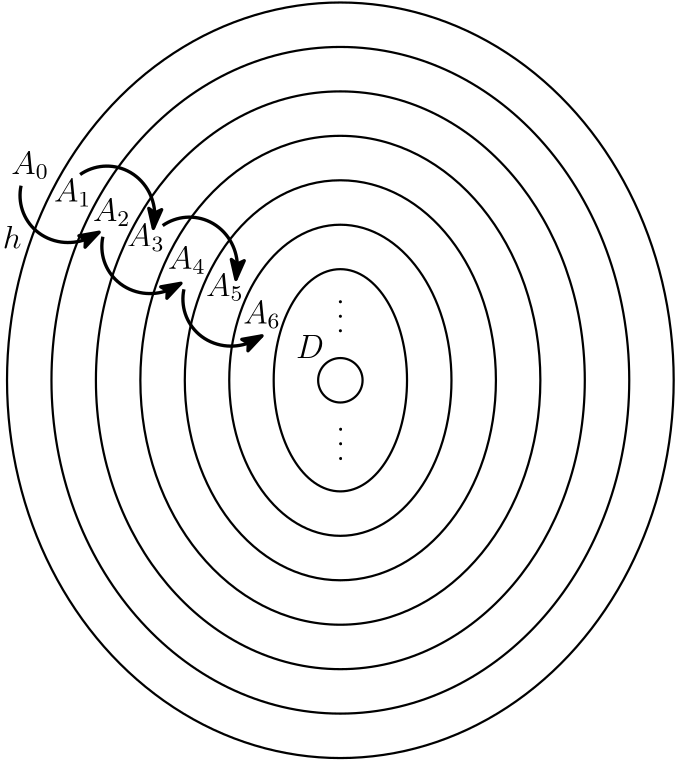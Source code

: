 <?xml version="1.0"?>
<!DOCTYPE ipe SYSTEM "ipe.dtd">
<ipe version="70218" creator="Ipe 7.2.23">
<info created="D:20210224022242" modified="D:20210224095443"/>
<ipestyle name="basic">
<symbol name="arrow/arc(spx)">
<path stroke="sym-stroke" fill="sym-stroke" pen="sym-pen">
0 0 m
-1 0.333 l
-1 -0.333 l
h
</path>
</symbol>
<symbol name="arrow/farc(spx)">
<path stroke="sym-stroke" fill="white" pen="sym-pen">
0 0 m
-1 0.333 l
-1 -0.333 l
h
</path>
</symbol>
<symbol name="arrow/ptarc(spx)">
<path stroke="sym-stroke" fill="sym-stroke" pen="sym-pen">
0 0 m
-1 0.333 l
-0.8 0 l
-1 -0.333 l
h
</path>
</symbol>
<symbol name="arrow/fptarc(spx)">
<path stroke="sym-stroke" fill="white" pen="sym-pen">
0 0 m
-1 0.333 l
-0.8 0 l
-1 -0.333 l
h
</path>
</symbol>
<symbol name="mark/circle(sx)" transformations="translations">
<path fill="sym-stroke">
0.6 0 0 0.6 0 0 e
0.4 0 0 0.4 0 0 e
</path>
</symbol>
<symbol name="mark/disk(sx)" transformations="translations">
<path fill="sym-stroke">
0.6 0 0 0.6 0 0 e
</path>
</symbol>
<symbol name="mark/fdisk(sfx)" transformations="translations">
<group>
<path fill="sym-fill">
0.5 0 0 0.5 0 0 e
</path>
<path fill="sym-stroke" fillrule="eofill">
0.6 0 0 0.6 0 0 e
0.4 0 0 0.4 0 0 e
</path>
</group>
</symbol>
<symbol name="mark/box(sx)" transformations="translations">
<path fill="sym-stroke" fillrule="eofill">
-0.6 -0.6 m
0.6 -0.6 l
0.6 0.6 l
-0.6 0.6 l
h
-0.4 -0.4 m
0.4 -0.4 l
0.4 0.4 l
-0.4 0.4 l
h
</path>
</symbol>
<symbol name="mark/square(sx)" transformations="translations">
<path fill="sym-stroke">
-0.6 -0.6 m
0.6 -0.6 l
0.6 0.6 l
-0.6 0.6 l
h
</path>
</symbol>
<symbol name="mark/fsquare(sfx)" transformations="translations">
<group>
<path fill="sym-fill">
-0.5 -0.5 m
0.5 -0.5 l
0.5 0.5 l
-0.5 0.5 l
h
</path>
<path fill="sym-stroke" fillrule="eofill">
-0.6 -0.6 m
0.6 -0.6 l
0.6 0.6 l
-0.6 0.6 l
h
-0.4 -0.4 m
0.4 -0.4 l
0.4 0.4 l
-0.4 0.4 l
h
</path>
</group>
</symbol>
<symbol name="mark/cross(sx)" transformations="translations">
<group>
<path fill="sym-stroke">
-0.43 -0.57 m
0.57 0.43 l
0.43 0.57 l
-0.57 -0.43 l
h
</path>
<path fill="sym-stroke">
-0.43 0.57 m
0.57 -0.43 l
0.43 -0.57 l
-0.57 0.43 l
h
</path>
</group>
</symbol>
<symbol name="arrow/fnormal(spx)">
<path stroke="sym-stroke" fill="white" pen="sym-pen">
0 0 m
-1 0.333 l
-1 -0.333 l
h
</path>
</symbol>
<symbol name="arrow/pointed(spx)">
<path stroke="sym-stroke" fill="sym-stroke" pen="sym-pen">
0 0 m
-1 0.333 l
-0.8 0 l
-1 -0.333 l
h
</path>
</symbol>
<symbol name="arrow/fpointed(spx)">
<path stroke="sym-stroke" fill="white" pen="sym-pen">
0 0 m
-1 0.333 l
-0.8 0 l
-1 -0.333 l
h
</path>
</symbol>
<symbol name="arrow/linear(spx)">
<path stroke="sym-stroke" pen="sym-pen">
-1 0.333 m
0 0 l
-1 -0.333 l
</path>
</symbol>
<symbol name="arrow/fdouble(spx)">
<path stroke="sym-stroke" fill="white" pen="sym-pen">
0 0 m
-1 0.333 l
-1 -0.333 l
h
-1 0 m
-2 0.333 l
-2 -0.333 l
h
</path>
</symbol>
<symbol name="arrow/double(spx)">
<path stroke="sym-stroke" fill="sym-stroke" pen="sym-pen">
0 0 m
-1 0.333 l
-1 -0.333 l
h
-1 0 m
-2 0.333 l
-2 -0.333 l
h
</path>
</symbol>
<symbol name="arrow/mid-normal(spx)">
<path stroke="sym-stroke" fill="sym-stroke" pen="sym-pen">
0.5 0 m
-0.5 0.333 l
-0.5 -0.333 l
h
</path>
</symbol>
<symbol name="arrow/mid-fnormal(spx)">
<path stroke="sym-stroke" fill="white" pen="sym-pen">
0.5 0 m
-0.5 0.333 l
-0.5 -0.333 l
h
</path>
</symbol>
<symbol name="arrow/mid-pointed(spx)">
<path stroke="sym-stroke" fill="sym-stroke" pen="sym-pen">
0.5 0 m
-0.5 0.333 l
-0.3 0 l
-0.5 -0.333 l
h
</path>
</symbol>
<symbol name="arrow/mid-fpointed(spx)">
<path stroke="sym-stroke" fill="white" pen="sym-pen">
0.5 0 m
-0.5 0.333 l
-0.3 0 l
-0.5 -0.333 l
h
</path>
</symbol>
<symbol name="arrow/mid-double(spx)">
<path stroke="sym-stroke" fill="sym-stroke" pen="sym-pen">
1 0 m
0 0.333 l
0 -0.333 l
h
0 0 m
-1 0.333 l
-1 -0.333 l
h
</path>
</symbol>
<symbol name="arrow/mid-fdouble(spx)">
<path stroke="sym-stroke" fill="white" pen="sym-pen">
1 0 m
0 0.333 l
0 -0.333 l
h
0 0 m
-1 0.333 l
-1 -0.333 l
h
</path>
</symbol>
<anglesize name="22.5 deg" value="22.5"/>
<anglesize name="30 deg" value="30"/>
<anglesize name="45 deg" value="45"/>
<anglesize name="60 deg" value="60"/>
<anglesize name="90 deg" value="90"/>
<arrowsize name="large" value="10"/>
<arrowsize name="small" value="5"/>
<arrowsize name="tiny" value="3"/>
<color name="blue" value="0 0 1"/>
<color name="brown" value="0.647 0.165 0.165"/>
<color name="darkblue" value="0 0 0.545"/>
<color name="darkcyan" value="0 0.545 0.545"/>
<color name="darkgray" value="0.663"/>
<color name="darkgreen" value="0 0.392 0"/>
<color name="darkmagenta" value="0.545 0 0.545"/>
<color name="darkorange" value="1 0.549 0"/>
<color name="darkred" value="0.545 0 0"/>
<color name="gold" value="1 0.843 0"/>
<color name="gray" value="0.745"/>
<color name="green" value="0 1 0"/>
<color name="lightblue" value="0.678 0.847 0.902"/>
<color name="lightcyan" value="0.878 1 1"/>
<color name="lightgray" value="0.827"/>
<color name="lightgreen" value="0.565 0.933 0.565"/>
<color name="lightyellow" value="1 1 0.878"/>
<color name="navy" value="0 0 0.502"/>
<color name="orange" value="1 0.647 0"/>
<color name="pink" value="1 0.753 0.796"/>
<color name="purple" value="0.627 0.125 0.941"/>
<color name="red" value="1 0 0"/>
<color name="seagreen" value="0.18 0.545 0.341"/>
<color name="turquoise" value="0.251 0.878 0.816"/>
<color name="violet" value="0.933 0.51 0.933"/>
<color name="yellow" value="1 1 0"/>
<dashstyle name="dash dot dotted" value="[4 2 1 2 1 2] 0"/>
<dashstyle name="dash dotted" value="[4 2 1 2] 0"/>
<dashstyle name="dashed" value="[4] 0"/>
<dashstyle name="dotted" value="[1 3] 0"/>
<gridsize name="10 pts (~3.5 mm)" value="10"/>
<gridsize name="14 pts (~5 mm)" value="14"/>
<gridsize name="16 pts (~6 mm)" value="16"/>
<gridsize name="20 pts (~7 mm)" value="20"/>
<gridsize name="28 pts (~10 mm)" value="28"/>
<gridsize name="32 pts (~12 mm)" value="32"/>
<gridsize name="4 pts" value="4"/>
<gridsize name="56 pts (~20 mm)" value="56"/>
<gridsize name="8 pts (~3 mm)" value="8"/>
<opacity name="10%" value="0.1"/>
<opacity name="30%" value="0.3"/>
<opacity name="50%" value="0.5"/>
<opacity name="75%" value="0.75"/>
<pen name="fat" value="1.2"/>
<pen name="heavier" value="0.8"/>
<pen name="ultrafat" value="2"/>
<symbolsize name="large" value="5"/>
<symbolsize name="small" value="2"/>
<symbolsize name="tiny" value="1.1"/>
<textsize name="Huge" value="\Huge"/>
<textsize name="LARGE" value="\LARGE"/>
<textsize name="Large" value="\Large"/>
<textsize name="footnote" value="\footnotesize"/>
<textsize name="huge" value="\huge"/>
<textsize name="large" value="\large"/>
<textsize name="small" value="\small"/>
<textsize name="tiny" value="\tiny"/>
<textstyle name="center" begin="\begin{center}" end="\end{center}"/>
<textstyle name="item" begin="\begin{itemize}\item{}" end="\end{itemize}"/>
<textstyle name="itemize" begin="\begin{itemize}" end="\end{itemize}"/>
<preamble>
\usepackage{amsfonts, amsmath, amsthm, amssymb, mathtools}
</preamble>
<tiling name="falling" angle="-60" step="4" width="1"/>
<tiling name="rising" angle="30" step="4" width="1"/>
</ipestyle>
<page>
<layer name="alpha"/>
<view layers="alpha" active="alpha"/>
<path layer="alpha" stroke="black" pen="heavier">
120 0 0 136 256 448 e
</path>
<path stroke="black" pen="heavier">
88 0 0 104 256 448 e
</path>
<path stroke="black" pen="heavier">
104 0 0 120 256 448 e
</path>
<path stroke="black" pen="heavier">
72 0 0 88 256 448 e
</path>
<path stroke="black" pen="heavier">
56 0 0 72 256 448 e
</path>
<path stroke="black" pen="heavier">
40 0 0 56 256 448 e
</path>
<path stroke="black" pen="heavier">
24 0 0 40 256 448 e
</path>
<text matrix="1 0 0 1 -22.4675 -21.7654" pos="160 544" stroke="black" type="label" width="13.508" height="8.173" depth="1.79" valign="baseline" size="large" style="math">A_0</text>
<text matrix="1 0 0 1 -18.2548 -19.659" pos="171.15 532.001" stroke="black" type="label" width="13.508" height="8.173" depth="1.79" valign="baseline" size="large" style="math">A_1</text>
<text matrix="1 0 0 1 -17.5527 -20.7122" pos="184.491 526.034" stroke="black" type="label" width="13.508" height="8.173" depth="1.79" valign="baseline" size="large" style="math">A_2</text>
<text matrix="1 0 0 1 -22.1164 -22.4675" pos="201.341 518.661" stroke="black" type="label" width="13.508" height="8.173" depth="1.79" valign="baseline" size="large" style="math">A_3</text>
<text matrix="1 0 0 1 -17.9038 -18.6059" pos="211.873 506.726" stroke="black" type="label" width="13.508" height="8.173" depth="1.79" valign="baseline" size="large" style="math">A_4</text>
<text matrix="1 0 0 1 -14.7443 -19.659" pos="222.404 497.949" stroke="black" type="label" width="13.508" height="8.173" depth="1.79" valign="baseline" size="large" style="math">A_5</text>
<text matrix="1 0 0 1 -17.8847 -19.3388" pos="238.904 487.769" stroke="black" type="label" width="13.508" height="8.173" depth="1.79" valign="baseline" size="large" style="math">A_6</text>
<text matrix="0 1 -1 0 727.156 211.451" pos="252.719 470.571" stroke="black" type="label" width="15.732" height="1.162" depth="0" valign="baseline" size="large" style="math">\dotsc</text>
<path stroke="black" pen="heavier">
8 0 0 8 256 448 e
</path>
<text matrix="1 0 0 1 -8 32" pos="248 424" stroke="black" type="label" width="10.044" height="8.169" depth="0" valign="baseline" size="large" style="math">D</text>
<text matrix="0 1 -1 0 727.279 165.546" pos="252.719 470.571" stroke="black" type="label" width="15.732" height="1.162" depth="0" valign="baseline" size="large" style="math">\dotsc</text>
<path stroke="black" pen="fat" arrow="pointed/normal">
141.053 518.052 m
140.426 515.131
140.597 512.042
141.542 509.207
142.487 506.373
144.203 503.8
146.458 501.839
148.982 499.643
152.165 498.23
155.477 497.764
158.478 497.343
161.58 497.691
164.423 498.738
166.112 499.36
167.711 500.225 *
146.458 501.839
155.477 497.764
164.423 498.738
169.156 501.298 L
</path>
<text matrix="1 0 0 1 -3.8616 -7.02108" pos="138.333 502.441" stroke="black" type="label" width="6.739" height="8.302" depth="0" valign="baseline" size="large" style="math">h</text>
<path matrix="1 0 0 1 29.4538 -18.3746" stroke="black" pen="fat" arrow="pointed/normal">
141.053 518.052 m
140.426 515.131
140.597 512.042
141.542 509.207
142.487 506.373
144.203 503.8
146.458 501.839
148.982 499.643
152.165 498.23
155.477 497.764
158.478 497.343
161.58 497.691
164.423 498.738
166.112 499.36
167.711 500.225 *
146.458 501.839
155.477 497.764
164.423 498.738
169.156 501.298 L
</path>
<path matrix="1 0 0 1 58.6376 -37.29" stroke="black" pen="fat" arrow="pointed/normal">
141.053 518.052 m
140.426 515.131
140.597 512.042
141.542 509.207
142.487 506.373
144.203 503.8
146.458 501.839
148.982 499.643
152.165 498.23
155.477 497.764
158.478 497.343
161.58 497.691
164.423 498.738
166.112 499.36
167.711 500.225 *
146.458 501.839
155.477 497.764
164.423 498.738
169.156 501.298 L
</path>
<path matrix="0.388513 -0.921443 -0.921443 -0.388513 584.871 853.311" stroke="black" pen="fat" arrow="pointed/normal">
141.053 518.052 m
140.426 515.131
140.597 512.042
141.542 509.207
142.487 506.373
144.203 503.8
146.458 501.839
148.982 499.643
152.165 498.23
155.477 497.764
158.478 497.343
161.58 497.691
164.423 498.738
166.112 499.36
167.711 500.225 *
146.458 501.839
155.477 497.764
164.423 498.738
169.156 501.298 L
</path>
<path matrix="0.388513 -0.921443 -0.921443 -0.388513 614.595 834.936" stroke="black" pen="fat" arrow="pointed/normal">
141.053 518.052 m
140.426 515.131
140.597 512.042
141.542 509.207
142.487 506.373
144.203 503.8
146.458 501.839
148.982 499.643
152.165 498.23
155.477 497.764
158.478 497.343
161.58 497.691
164.423 498.738
166.112 499.36
167.711 500.225 *
146.458 501.839
155.477 497.764
164.423 498.738
169.156 501.298 L
</path>
</page>
</ipe>
